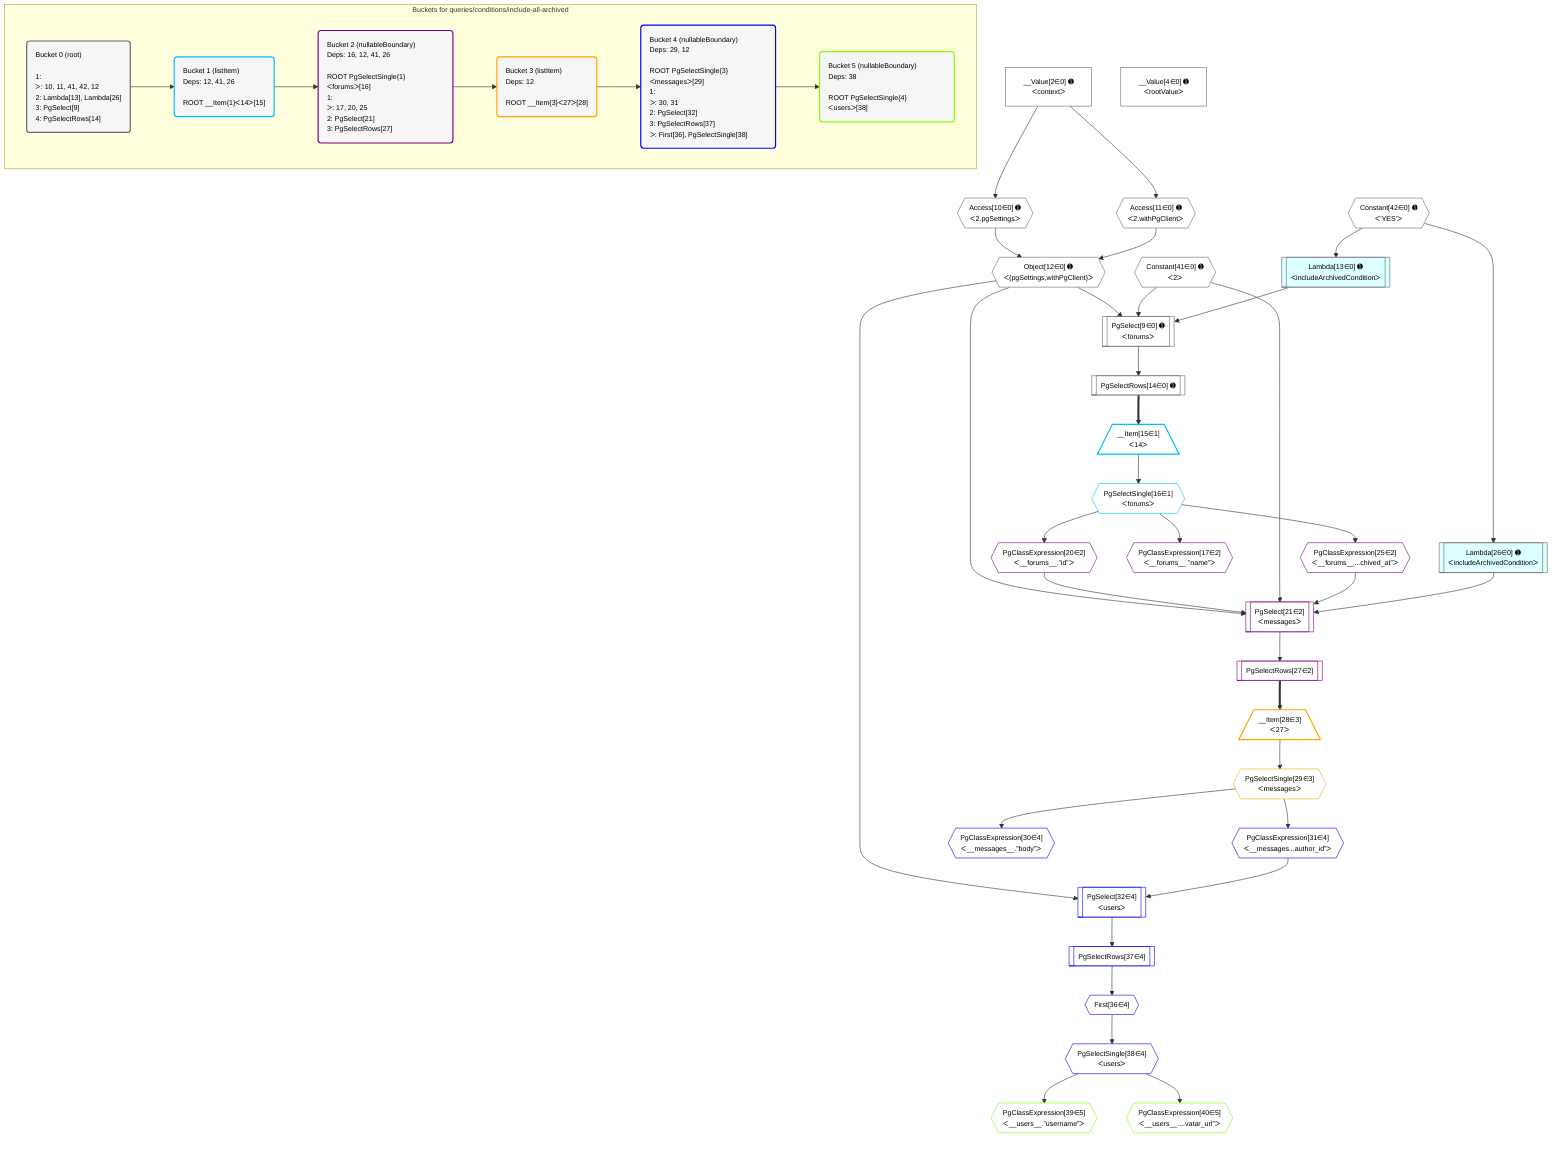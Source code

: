 %%{init: {'themeVariables': { 'fontSize': '12px'}}}%%
graph TD
    classDef path fill:#eee,stroke:#000,color:#000
    classDef plan fill:#fff,stroke-width:1px,color:#000
    classDef itemplan fill:#fff,stroke-width:2px,color:#000
    classDef unbatchedplan fill:#dff,stroke-width:1px,color:#000
    classDef sideeffectplan fill:#fcc,stroke-width:2px,color:#000
    classDef bucket fill:#f6f6f6,color:#000,stroke-width:2px,text-align:left


    %% plan dependencies
    PgSelect9[["PgSelect[9∈0] ➊<br />ᐸforumsᐳ"]]:::plan
    Object12{{"Object[12∈0] ➊<br />ᐸ{pgSettings,withPgClient}ᐳ"}}:::plan
    Constant41{{"Constant[41∈0] ➊<br />ᐸ2ᐳ"}}:::plan
    Lambda13[["Lambda[13∈0] ➊<br />ᐸincludeArchivedConditionᐳ"]]:::unbatchedplan
    Object12 & Constant41 & Lambda13 --> PgSelect9
    Access10{{"Access[10∈0] ➊<br />ᐸ2.pgSettingsᐳ"}}:::plan
    Access11{{"Access[11∈0] ➊<br />ᐸ2.withPgClientᐳ"}}:::plan
    Access10 & Access11 --> Object12
    __Value2["__Value[2∈0] ➊<br />ᐸcontextᐳ"]:::plan
    __Value2 --> Access10
    __Value2 --> Access11
    Constant42{{"Constant[42∈0] ➊<br />ᐸ'YES'ᐳ"}}:::plan
    Constant42 --> Lambda13
    PgSelectRows14[["PgSelectRows[14∈0] ➊"]]:::plan
    PgSelect9 --> PgSelectRows14
    Lambda26[["Lambda[26∈0] ➊<br />ᐸincludeArchivedConditionᐳ"]]:::unbatchedplan
    Constant42 --> Lambda26
    __Value4["__Value[4∈0] ➊<br />ᐸrootValueᐳ"]:::plan
    __Item15[/"__Item[15∈1]<br />ᐸ14ᐳ"\]:::itemplan
    PgSelectRows14 ==> __Item15
    PgSelectSingle16{{"PgSelectSingle[16∈1]<br />ᐸforumsᐳ"}}:::plan
    __Item15 --> PgSelectSingle16
    PgSelect21[["PgSelect[21∈2]<br />ᐸmessagesᐳ"]]:::plan
    PgClassExpression20{{"PgClassExpression[20∈2]<br />ᐸ__forums__.”id”ᐳ"}}:::plan
    PgClassExpression25{{"PgClassExpression[25∈2]<br />ᐸ__forums__...chived_at”ᐳ"}}:::plan
    Object12 & PgClassExpression20 & Constant41 & PgClassExpression25 & Lambda26 --> PgSelect21
    PgClassExpression17{{"PgClassExpression[17∈2]<br />ᐸ__forums__.”name”ᐳ"}}:::plan
    PgSelectSingle16 --> PgClassExpression17
    PgSelectSingle16 --> PgClassExpression20
    PgSelectSingle16 --> PgClassExpression25
    PgSelectRows27[["PgSelectRows[27∈2]"]]:::plan
    PgSelect21 --> PgSelectRows27
    __Item28[/"__Item[28∈3]<br />ᐸ27ᐳ"\]:::itemplan
    PgSelectRows27 ==> __Item28
    PgSelectSingle29{{"PgSelectSingle[29∈3]<br />ᐸmessagesᐳ"}}:::plan
    __Item28 --> PgSelectSingle29
    PgSelect32[["PgSelect[32∈4]<br />ᐸusersᐳ"]]:::plan
    PgClassExpression31{{"PgClassExpression[31∈4]<br />ᐸ__messages...author_id”ᐳ"}}:::plan
    Object12 & PgClassExpression31 --> PgSelect32
    PgClassExpression30{{"PgClassExpression[30∈4]<br />ᐸ__messages__.”body”ᐳ"}}:::plan
    PgSelectSingle29 --> PgClassExpression30
    PgSelectSingle29 --> PgClassExpression31
    First36{{"First[36∈4]"}}:::plan
    PgSelectRows37[["PgSelectRows[37∈4]"]]:::plan
    PgSelectRows37 --> First36
    PgSelect32 --> PgSelectRows37
    PgSelectSingle38{{"PgSelectSingle[38∈4]<br />ᐸusersᐳ"}}:::plan
    First36 --> PgSelectSingle38
    PgClassExpression39{{"PgClassExpression[39∈5]<br />ᐸ__users__.”username”ᐳ"}}:::plan
    PgSelectSingle38 --> PgClassExpression39
    PgClassExpression40{{"PgClassExpression[40∈5]<br />ᐸ__users__....vatar_url”ᐳ"}}:::plan
    PgSelectSingle38 --> PgClassExpression40

    %% define steps

    subgraph "Buckets for queries/conditions/include-all-archived"
    Bucket0("Bucket 0 (root)<br /><br />1: <br />ᐳ: 10, 11, 41, 42, 12<br />2: Lambda[13], Lambda[26]<br />3: PgSelect[9]<br />4: PgSelectRows[14]"):::bucket
    classDef bucket0 stroke:#696969
    class Bucket0,__Value2,__Value4,PgSelect9,Access10,Access11,Object12,Lambda13,PgSelectRows14,Lambda26,Constant41,Constant42 bucket0
    Bucket1("Bucket 1 (listItem)<br />Deps: 12, 41, 26<br /><br />ROOT __Item{1}ᐸ14ᐳ[15]"):::bucket
    classDef bucket1 stroke:#00bfff
    class Bucket1,__Item15,PgSelectSingle16 bucket1
    Bucket2("Bucket 2 (nullableBoundary)<br />Deps: 16, 12, 41, 26<br /><br />ROOT PgSelectSingle{1}ᐸforumsᐳ[16]<br />1: <br />ᐳ: 17, 20, 25<br />2: PgSelect[21]<br />3: PgSelectRows[27]"):::bucket
    classDef bucket2 stroke:#7f007f
    class Bucket2,PgClassExpression17,PgClassExpression20,PgSelect21,PgClassExpression25,PgSelectRows27 bucket2
    Bucket3("Bucket 3 (listItem)<br />Deps: 12<br /><br />ROOT __Item{3}ᐸ27ᐳ[28]"):::bucket
    classDef bucket3 stroke:#ffa500
    class Bucket3,__Item28,PgSelectSingle29 bucket3
    Bucket4("Bucket 4 (nullableBoundary)<br />Deps: 29, 12<br /><br />ROOT PgSelectSingle{3}ᐸmessagesᐳ[29]<br />1: <br />ᐳ: 30, 31<br />2: PgSelect[32]<br />3: PgSelectRows[37]<br />ᐳ: First[36], PgSelectSingle[38]"):::bucket
    classDef bucket4 stroke:#0000ff
    class Bucket4,PgClassExpression30,PgClassExpression31,PgSelect32,First36,PgSelectRows37,PgSelectSingle38 bucket4
    Bucket5("Bucket 5 (nullableBoundary)<br />Deps: 38<br /><br />ROOT PgSelectSingle{4}ᐸusersᐳ[38]"):::bucket
    classDef bucket5 stroke:#7fff00
    class Bucket5,PgClassExpression39,PgClassExpression40 bucket5
    Bucket0 --> Bucket1
    Bucket1 --> Bucket2
    Bucket2 --> Bucket3
    Bucket3 --> Bucket4
    Bucket4 --> Bucket5
    end